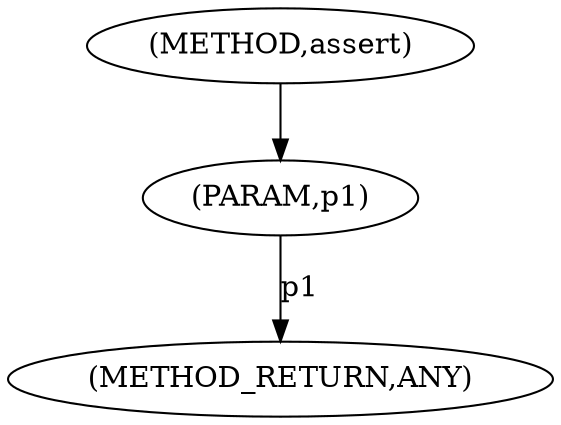 digraph "assert" {  
"1049" [label = <(METHOD,assert)> ]
"1052" [label = <(METHOD_RETURN,ANY)> ]
"1050" [label = <(PARAM,p1)> ]
  "1050" -> "1052"  [ label = "p1"] 
  "1049" -> "1050" 
}
